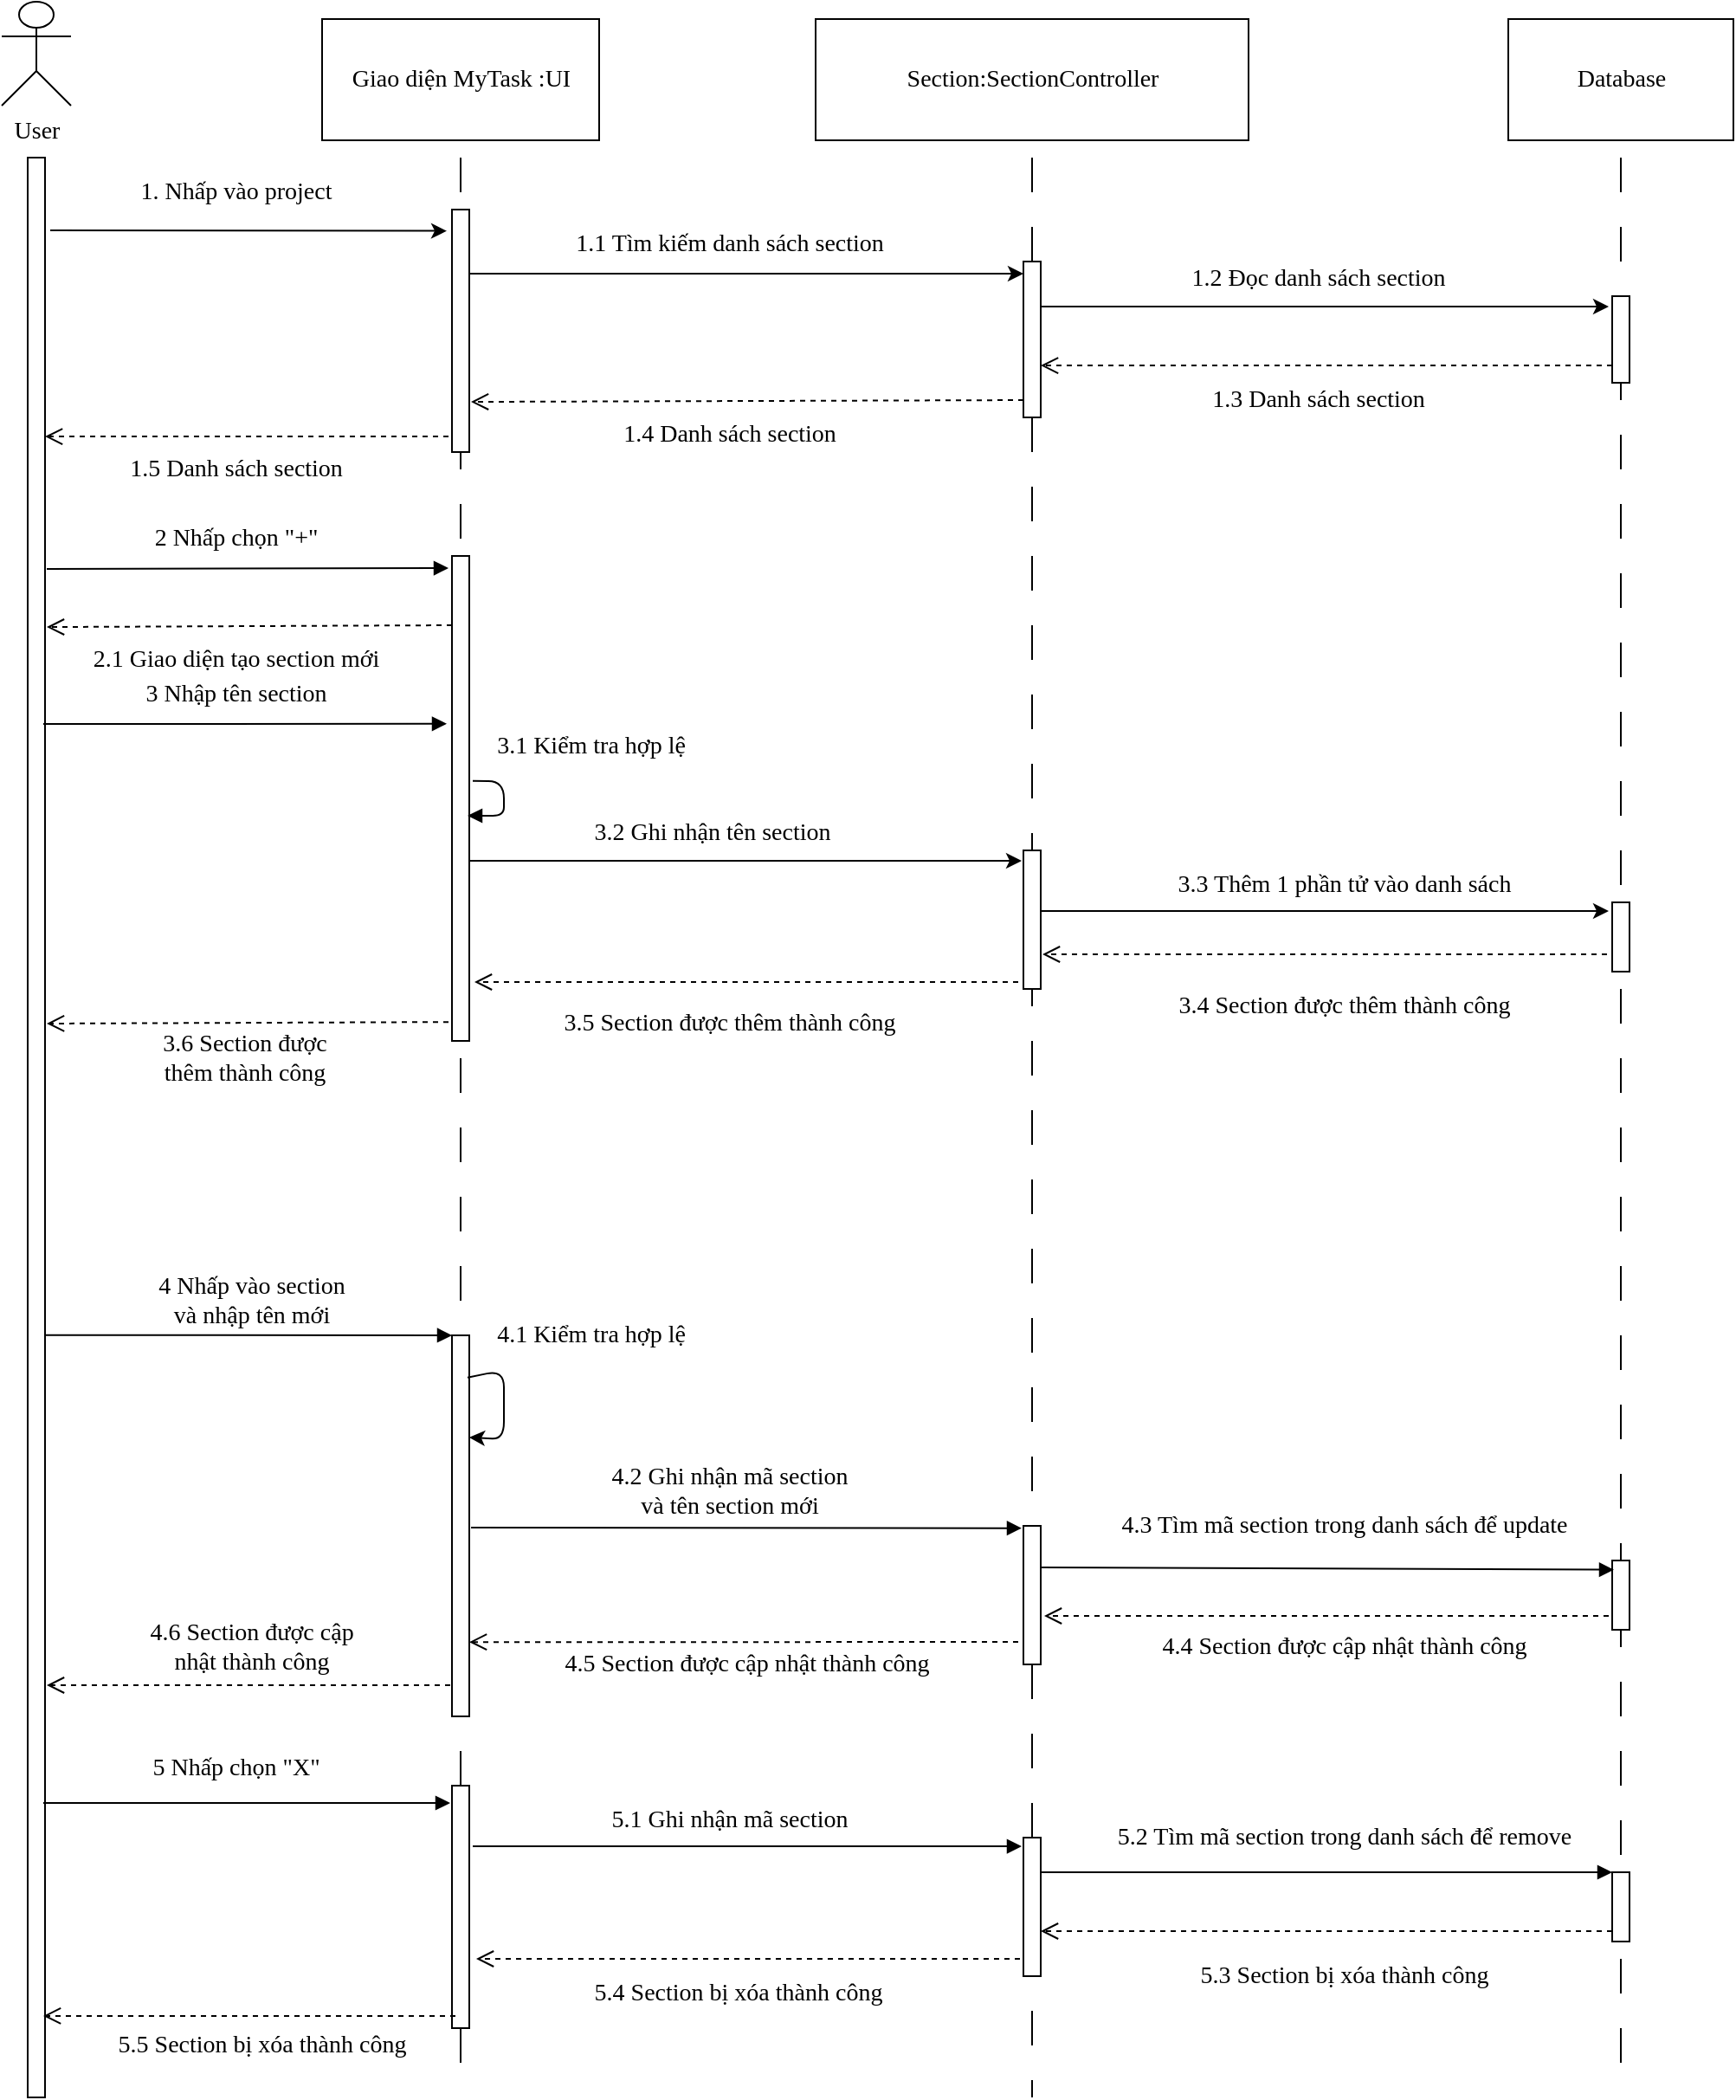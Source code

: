 <mxfile version="13.10.4" type="device"><diagram id="sue1ldvqf2k_xoR9gCDU" name="Page-1"><mxGraphModel dx="970" dy="505" grid="1" gridSize="10" guides="1" tooltips="1" connect="1" arrows="1" fold="1" page="1" pageScale="1" pageWidth="850" pageHeight="1100" math="0" shadow="0"><root><mxCell id="0"/><mxCell id="1" parent="0"/><mxCell id="W8RP2uEVBtjdT4GTssMj-1" value="User" style="shape=umlActor;verticalLabelPosition=bottom;verticalAlign=top;html=1;outlineConnect=0;fontFamily=Verdana;fontSize=14;" parent="1" vertex="1"><mxGeometry x="80" y="70" width="40" height="60" as="geometry"/></mxCell><mxCell id="W8RP2uEVBtjdT4GTssMj-2" value="" style="html=1;points=[];perimeter=orthogonalPerimeter;fontFamily=Verdana;fontSize=14;" parent="1" vertex="1"><mxGeometry x="95" y="160" width="10" height="1120" as="geometry"/></mxCell><mxCell id="W8RP2uEVBtjdT4GTssMj-3" value="Giao diện MyTask :UI" style="html=1;fontFamily=Verdana;fontSize=14;" parent="1" vertex="1"><mxGeometry x="265" y="80" width="160" height="70" as="geometry"/></mxCell><mxCell id="W8RP2uEVBtjdT4GTssMj-4" value="Section:SectionController" style="html=1;fontFamily=Verdana;fontSize=14;" parent="1" vertex="1"><mxGeometry x="550" y="80" width="250" height="70" as="geometry"/></mxCell><mxCell id="W8RP2uEVBtjdT4GTssMj-5" value="Database" style="html=1;fontFamily=Verdana;fontSize=14;" parent="1" vertex="1"><mxGeometry x="950" y="80" width="130" height="70" as="geometry"/></mxCell><mxCell id="W8RP2uEVBtjdT4GTssMj-6" value="" style="endArrow=classic;html=1;entryX=-0.3;entryY=0.088;entryDx=0;entryDy=0;entryPerimeter=0;fontFamily=Verdana;fontSize=14;" parent="1" target="W8RP2uEVBtjdT4GTssMj-9" edge="1"><mxGeometry width="50" height="50" relative="1" as="geometry"><mxPoint x="108" y="202" as="sourcePoint"/><mxPoint x="340" y="187" as="targetPoint"/><Array as="points"/></mxGeometry></mxCell><mxCell id="W8RP2uEVBtjdT4GTssMj-7" value="" style="line;strokeWidth=1;direction=south;html=1;dashed=1;dashPattern=20 20;fontFamily=Verdana;fontSize=14;" parent="1" vertex="1"><mxGeometry x="340" y="160" width="10" height="1120" as="geometry"/></mxCell><mxCell id="W8RP2uEVBtjdT4GTssMj-8" style="edgeStyle=orthogonalEdgeStyle;rounded=0;orthogonalLoop=1;jettySize=auto;html=1;entryX=0;entryY=0.078;entryDx=0;entryDy=0;entryPerimeter=0;fontFamily=Verdana;fontSize=14;" parent="1" source="W8RP2uEVBtjdT4GTssMj-9" target="W8RP2uEVBtjdT4GTssMj-12" edge="1"><mxGeometry relative="1" as="geometry"><Array as="points"><mxPoint x="430" y="227"/><mxPoint x="430" y="227"/></Array></mxGeometry></mxCell><mxCell id="W8RP2uEVBtjdT4GTssMj-9" value="" style="html=1;points=[];perimeter=orthogonalPerimeter;fontFamily=Verdana;fontSize=14;" parent="1" vertex="1"><mxGeometry x="340" y="190" width="10" height="140" as="geometry"/></mxCell><mxCell id="W8RP2uEVBtjdT4GTssMj-10" value="1. Nhấp  vào project" style="text;html=1;align=center;verticalAlign=middle;resizable=0;points=[];autosize=1;fontFamily=Verdana;fontSize=14;" parent="1" vertex="1"><mxGeometry x="135" y="170" width="160" height="20" as="geometry"/></mxCell><mxCell id="W8RP2uEVBtjdT4GTssMj-11" style="edgeStyle=orthogonalEdgeStyle;rounded=0;orthogonalLoop=1;jettySize=auto;html=1;entryX=-0.2;entryY=0.12;entryDx=0;entryDy=0;entryPerimeter=0;fontFamily=Verdana;fontSize=14;" parent="1" source="W8RP2uEVBtjdT4GTssMj-12" target="W8RP2uEVBtjdT4GTssMj-16" edge="1"><mxGeometry relative="1" as="geometry"><Array as="points"><mxPoint x="770" y="246"/><mxPoint x="770" y="246"/></Array></mxGeometry></mxCell><mxCell id="W8RP2uEVBtjdT4GTssMj-12" value="" style="html=1;points=[];perimeter=orthogonalPerimeter;fontFamily=Verdana;fontSize=14;" parent="1" vertex="1"><mxGeometry x="670" y="220" width="10" height="90" as="geometry"/></mxCell><mxCell id="W8RP2uEVBtjdT4GTssMj-13" value="1.1 Tìm kiếm danh sách section" style="text;html=1;align=center;verticalAlign=middle;resizable=0;points=[];autosize=1;fontFamily=Verdana;fontSize=14;" parent="1" vertex="1"><mxGeometry x="380" y="200" width="240" height="20" as="geometry"/></mxCell><mxCell id="W8RP2uEVBtjdT4GTssMj-14" value="" style="line;strokeWidth=1;direction=south;html=1;dashed=1;dashPattern=20 20;fontFamily=Verdana;fontSize=14;" parent="1" vertex="1"><mxGeometry x="670" y="160" width="10" height="60" as="geometry"/></mxCell><mxCell id="W8RP2uEVBtjdT4GTssMj-15" value="" style="line;strokeWidth=1;direction=south;html=1;dashed=1;dashPattern=20 20;fontFamily=Verdana;fontSize=14;" parent="1" vertex="1"><mxGeometry x="1010" y="160" width="10" height="1120" as="geometry"/></mxCell><mxCell id="W8RP2uEVBtjdT4GTssMj-16" value="" style="html=1;points=[];perimeter=orthogonalPerimeter;fontFamily=Verdana;fontSize=14;" parent="1" vertex="1"><mxGeometry x="1010" y="240" width="10" height="50" as="geometry"/></mxCell><mxCell id="W8RP2uEVBtjdT4GTssMj-17" value="1.2 Đọc danh sách section" style="text;html=1;align=center;verticalAlign=middle;resizable=0;points=[];autosize=1;fontFamily=Verdana;fontSize=14;" parent="1" vertex="1"><mxGeometry x="740" y="220" width="200" height="20" as="geometry"/></mxCell><mxCell id="W8RP2uEVBtjdT4GTssMj-18" value="1.3 Danh sách section" style="text;html=1;align=center;verticalAlign=middle;resizable=0;points=[];autosize=1;fontFamily=Verdana;fontSize=14;" parent="1" vertex="1"><mxGeometry x="755" y="290" width="170" height="20" as="geometry"/></mxCell><mxCell id="W8RP2uEVBtjdT4GTssMj-19" value="1.4 Danh sách section" style="text;html=1;align=center;verticalAlign=middle;resizable=0;points=[];autosize=1;fontFamily=Verdana;fontSize=14;" parent="1" vertex="1"><mxGeometry x="415" y="310" width="170" height="20" as="geometry"/></mxCell><mxCell id="W8RP2uEVBtjdT4GTssMj-20" value="1.5 Danh sách section" style="text;html=1;align=center;verticalAlign=middle;resizable=0;points=[];autosize=1;fontFamily=Verdana;fontSize=14;" parent="1" vertex="1"><mxGeometry x="130" y="330" width="170" height="20" as="geometry"/></mxCell><mxCell id="W8RP2uEVBtjdT4GTssMj-21" value="" style="html=1;verticalAlign=bottom;endArrow=open;dashed=1;endSize=8;exitX=0;exitY=0.8;exitDx=0;exitDy=0;exitPerimeter=0;entryX=1;entryY=0.667;entryDx=0;entryDy=0;entryPerimeter=0;fontFamily=Verdana;fontSize=14;" parent="1" source="W8RP2uEVBtjdT4GTssMj-16" target="W8RP2uEVBtjdT4GTssMj-12" edge="1"><mxGeometry relative="1" as="geometry"><mxPoint x="770" y="260" as="sourcePoint"/><mxPoint x="690" y="260" as="targetPoint"/></mxGeometry></mxCell><mxCell id="W8RP2uEVBtjdT4GTssMj-22" value="" style="html=1;verticalAlign=bottom;endArrow=open;dashed=1;endSize=8;exitX=0;exitY=0.889;exitDx=0;exitDy=0;exitPerimeter=0;entryX=1.1;entryY=0.793;entryDx=0;entryDy=0;entryPerimeter=0;fontFamily=Verdana;fontSize=14;" parent="1" source="W8RP2uEVBtjdT4GTssMj-12" target="W8RP2uEVBtjdT4GTssMj-9" edge="1"><mxGeometry relative="1" as="geometry"><mxPoint x="480" y="260" as="sourcePoint"/><mxPoint x="400" y="260" as="targetPoint"/></mxGeometry></mxCell><mxCell id="W8RP2uEVBtjdT4GTssMj-23" value="" style="html=1;verticalAlign=bottom;endArrow=open;dashed=1;endSize=8;exitX=-0.2;exitY=0.936;exitDx=0;exitDy=0;exitPerimeter=0;fontFamily=Verdana;fontSize=14;" parent="1" source="W8RP2uEVBtjdT4GTssMj-9" target="W8RP2uEVBtjdT4GTssMj-2" edge="1"><mxGeometry relative="1" as="geometry"><mxPoint x="480" y="260" as="sourcePoint"/><mxPoint x="400" y="260" as="targetPoint"/></mxGeometry></mxCell><mxCell id="W8RP2uEVBtjdT4GTssMj-24" value="" style="html=1;verticalAlign=bottom;endArrow=block;entryX=-0.2;entryY=0.14;entryDx=0;entryDy=0;entryPerimeter=0;exitX=1.1;exitY=0.212;exitDx=0;exitDy=0;exitPerimeter=0;fontFamily=Verdana;fontSize=14;" parent="1" source="W8RP2uEVBtjdT4GTssMj-2" edge="1"><mxGeometry width="80" relative="1" as="geometry"><mxPoint x="106" y="440" as="sourcePoint"/><mxPoint x="338" y="397" as="targetPoint"/></mxGeometry></mxCell><mxCell id="W8RP2uEVBtjdT4GTssMj-26" value="2 Nhấp chọn  &quot;+&quot;" style="text;html=1;align=center;verticalAlign=middle;resizable=0;points=[];autosize=1;fontFamily=Verdana;fontSize=14;" parent="1" vertex="1"><mxGeometry x="150" y="370" width="130" height="20" as="geometry"/></mxCell><mxCell id="W8RP2uEVBtjdT4GTssMj-27" value="" style="line;strokeWidth=1;direction=south;html=1;dashed=1;dashPattern=20 20;fontFamily=Verdana;fontSize=14;" parent="1" vertex="1"><mxGeometry x="670" y="310" width="10" height="970" as="geometry"/></mxCell><mxCell id="W8RP2uEVBtjdT4GTssMj-28" style="edgeStyle=orthogonalEdgeStyle;rounded=0;orthogonalLoop=1;jettySize=auto;html=1;entryX=-0.1;entryY=0.075;entryDx=0;entryDy=0;entryPerimeter=0;fontFamily=Verdana;fontSize=14;" parent="1" source="W8RP2uEVBtjdT4GTssMj-29" target="W8RP2uEVBtjdT4GTssMj-35" edge="1"><mxGeometry relative="1" as="geometry"><Array as="points"><mxPoint x="430" y="566"/><mxPoint x="430" y="566"/></Array></mxGeometry></mxCell><mxCell id="W8RP2uEVBtjdT4GTssMj-29" value="" style="html=1;points=[];perimeter=orthogonalPerimeter;fontFamily=Verdana;fontSize=14;" parent="1" vertex="1"><mxGeometry x="340" y="390" width="10" height="280" as="geometry"/></mxCell><mxCell id="W8RP2uEVBtjdT4GTssMj-30" value="" style="html=1;verticalAlign=bottom;endArrow=open;dashed=1;endSize=8;exitX=0;exitY=0.8;exitDx=0;exitDy=0;exitPerimeter=0;entryX=1.1;entryY=0.242;entryDx=0;entryDy=0;entryPerimeter=0;fontFamily=Verdana;fontSize=14;" parent="1" target="W8RP2uEVBtjdT4GTssMj-2" edge="1"><mxGeometry relative="1" as="geometry"><mxPoint x="340" y="430" as="sourcePoint"/><mxPoint x="110" y="430" as="targetPoint"/></mxGeometry></mxCell><mxCell id="W8RP2uEVBtjdT4GTssMj-31" value="2.1 Giao diện tạo section mới" style="text;html=1;align=center;verticalAlign=middle;resizable=0;points=[];autosize=1;fontFamily=Verdana;fontSize=14;" parent="1" vertex="1"><mxGeometry x="105" y="440" width="220" height="20" as="geometry"/></mxCell><mxCell id="W8RP2uEVBtjdT4GTssMj-32" value="" style="html=1;verticalAlign=bottom;endArrow=block;entryX=-0.3;entryY=0.346;entryDx=0;entryDy=0;entryPerimeter=0;exitX=0.9;exitY=0.292;exitDx=0;exitDy=0;exitPerimeter=0;fontFamily=Verdana;fontSize=14;" parent="1" source="W8RP2uEVBtjdT4GTssMj-2" target="W8RP2uEVBtjdT4GTssMj-29" edge="1"><mxGeometry width="80" relative="1" as="geometry"><mxPoint x="105" y="482" as="sourcePoint"/><mxPoint x="430" y="430" as="targetPoint"/></mxGeometry></mxCell><mxCell id="W8RP2uEVBtjdT4GTssMj-33" value="3 Nhập tên section" style="text;html=1;align=center;verticalAlign=middle;resizable=0;points=[];autosize=1;fontFamily=Verdana;fontSize=14;" parent="1" vertex="1"><mxGeometry x="140" y="460" width="150" height="20" as="geometry"/></mxCell><mxCell id="W8RP2uEVBtjdT4GTssMj-34" style="edgeStyle=orthogonalEdgeStyle;rounded=0;orthogonalLoop=1;jettySize=auto;html=1;entryX=-0.2;entryY=0.125;entryDx=0;entryDy=0;entryPerimeter=0;fontFamily=Verdana;fontSize=14;" parent="1" source="W8RP2uEVBtjdT4GTssMj-35" target="W8RP2uEVBtjdT4GTssMj-41" edge="1"><mxGeometry relative="1" as="geometry"><Array as="points"><mxPoint x="760" y="595"/><mxPoint x="760" y="595"/></Array></mxGeometry></mxCell><mxCell id="W8RP2uEVBtjdT4GTssMj-35" value="" style="html=1;points=[];perimeter=orthogonalPerimeter;fontFamily=Verdana;fontSize=14;" parent="1" vertex="1"><mxGeometry x="670" y="560" width="10" height="80" as="geometry"/></mxCell><mxCell id="W8RP2uEVBtjdT4GTssMj-36" value="3.1 Kiểm tra hợp lệ" style="text;html=1;align=center;verticalAlign=middle;resizable=0;points=[];autosize=1;fontFamily=Verdana;fontSize=14;" parent="1" vertex="1"><mxGeometry x="345" y="490" width="150" height="20" as="geometry"/></mxCell><mxCell id="W8RP2uEVBtjdT4GTssMj-37" value="" style="html=1;verticalAlign=bottom;endArrow=block;exitX=1.2;exitY=0.464;exitDx=0;exitDy=0;exitPerimeter=0;fontFamily=Verdana;fontSize=14;" parent="1" source="W8RP2uEVBtjdT4GTssMj-29" edge="1"><mxGeometry width="80" relative="1" as="geometry"><mxPoint x="560" y="500" as="sourcePoint"/><mxPoint x="349" y="540" as="targetPoint"/><Array as="points"><mxPoint x="370" y="520"/><mxPoint x="370" y="540"/></Array></mxGeometry></mxCell><mxCell id="W8RP2uEVBtjdT4GTssMj-40" value="3.2 Ghi nhận tên section" style="text;html=1;align=center;verticalAlign=middle;resizable=0;points=[];autosize=1;fontFamily=Verdana;fontSize=14;" parent="1" vertex="1"><mxGeometry x="395" y="540" width="190" height="20" as="geometry"/></mxCell><mxCell id="W8RP2uEVBtjdT4GTssMj-41" value="" style="html=1;points=[];perimeter=orthogonalPerimeter;fontFamily=Verdana;fontSize=14;" parent="1" vertex="1"><mxGeometry x="1010" y="590" width="10" height="40" as="geometry"/></mxCell><mxCell id="W8RP2uEVBtjdT4GTssMj-42" value="3.3 Thêm 1 phần tử vào danh sách" style="text;html=1;align=center;verticalAlign=middle;resizable=0;points=[];autosize=1;fontFamily=Verdana;fontSize=14;" parent="1" vertex="1"><mxGeometry x="725" y="570" width="260" height="20" as="geometry"/></mxCell><mxCell id="W8RP2uEVBtjdT4GTssMj-43" value="" style="html=1;verticalAlign=bottom;endArrow=open;dashed=1;endSize=8;exitX=-0.2;exitY=0.961;exitDx=0;exitDy=0;exitPerimeter=0;fontFamily=Verdana;fontSize=14;" parent="1" source="W8RP2uEVBtjdT4GTssMj-29" edge="1"><mxGeometry relative="1" as="geometry"><mxPoint x="339" y="650" as="sourcePoint"/><mxPoint x="106" y="660" as="targetPoint"/></mxGeometry></mxCell><mxCell id="W8RP2uEVBtjdT4GTssMj-49" value="" style="html=1;verticalAlign=bottom;endArrow=block;exitX=1;exitY=0.607;exitDx=0;exitDy=0;exitPerimeter=0;fontFamily=Verdana;fontSize=14;" parent="1" source="W8RP2uEVBtjdT4GTssMj-2" target="W8RP2uEVBtjdT4GTssMj-50" edge="1"><mxGeometry width="80" relative="1" as="geometry"><mxPoint x="200" y="750" as="sourcePoint"/><mxPoint x="270" y="840" as="targetPoint"/></mxGeometry></mxCell><mxCell id="W8RP2uEVBtjdT4GTssMj-50" value="" style="html=1;points=[];perimeter=orthogonalPerimeter;fontFamily=Verdana;fontSize=14;" parent="1" vertex="1"><mxGeometry x="340" y="840" width="10" height="220" as="geometry"/></mxCell><mxCell id="W8RP2uEVBtjdT4GTssMj-51" value="4 Nhấp vào section &lt;br&gt;và nhập tên mới" style="text;html=1;align=center;verticalAlign=middle;resizable=0;points=[];autosize=1;fontFamily=Verdana;fontSize=14;" parent="1" vertex="1"><mxGeometry x="149" y="800" width="150" height="40" as="geometry"/></mxCell><mxCell id="W8RP2uEVBtjdT4GTssMj-52" value="" style="endArrow=classic;html=1;exitX=0.9;exitY=0.111;exitDx=0;exitDy=0;exitPerimeter=0;entryX=1;entryY=0.268;entryDx=0;entryDy=0;entryPerimeter=0;fontFamily=Verdana;fontSize=14;" parent="1" source="W8RP2uEVBtjdT4GTssMj-50" target="W8RP2uEVBtjdT4GTssMj-50" edge="1"><mxGeometry width="50" height="50" relative="1" as="geometry"><mxPoint x="220" y="910" as="sourcePoint"/><mxPoint x="270" y="860" as="targetPoint"/><Array as="points"><mxPoint x="370" y="860"/><mxPoint x="370" y="900"/></Array></mxGeometry></mxCell><mxCell id="W8RP2uEVBtjdT4GTssMj-53" value="4.1 Kiểm tra hợp lệ" style="text;html=1;align=center;verticalAlign=middle;resizable=0;points=[];autosize=1;fontFamily=Verdana;fontSize=14;" parent="1" vertex="1"><mxGeometry x="345" y="830" width="150" height="20" as="geometry"/></mxCell><mxCell id="W8RP2uEVBtjdT4GTssMj-56" value="" style="html=1;verticalAlign=bottom;endArrow=block;entryX=-0.1;entryY=0.017;entryDx=0;entryDy=0;entryPerimeter=0;fontFamily=Verdana;fontSize=14;" parent="1" target="W8RP2uEVBtjdT4GTssMj-58" edge="1"><mxGeometry width="80" relative="1" as="geometry"><mxPoint x="351" y="951" as="sourcePoint"/><mxPoint x="600" y="960" as="targetPoint"/></mxGeometry></mxCell><mxCell id="W8RP2uEVBtjdT4GTssMj-57" value="4.2 Ghi nhận mã section &lt;br&gt;và  tên section mới" style="text;html=1;align=center;verticalAlign=middle;resizable=0;points=[];autosize=1;fontFamily=Verdana;fontSize=14;" parent="1" vertex="1"><mxGeometry x="405" y="910" width="190" height="40" as="geometry"/></mxCell><mxCell id="W8RP2uEVBtjdT4GTssMj-58" value="" style="html=1;points=[];perimeter=orthogonalPerimeter;fontFamily=Verdana;fontSize=14;" parent="1" vertex="1"><mxGeometry x="670" y="950" width="10" height="80" as="geometry"/></mxCell><mxCell id="W8RP2uEVBtjdT4GTssMj-59" value="" style="html=1;points=[];perimeter=orthogonalPerimeter;fontFamily=Verdana;fontSize=14;" parent="1" vertex="1"><mxGeometry x="1010" y="970" width="10" height="40" as="geometry"/></mxCell><mxCell id="W8RP2uEVBtjdT4GTssMj-60" value="" style="html=1;verticalAlign=bottom;endArrow=block;entryX=0.1;entryY=0.133;entryDx=0;entryDy=0;entryPerimeter=0;fontFamily=Verdana;fontSize=14;" parent="1" target="W8RP2uEVBtjdT4GTssMj-59" edge="1"><mxGeometry width="80" relative="1" as="geometry"><mxPoint x="680" y="974" as="sourcePoint"/><mxPoint x="710" y="970" as="targetPoint"/></mxGeometry></mxCell><mxCell id="W8RP2uEVBtjdT4GTssMj-61" value="4.3 Tìm mã section trong danh sách để update" style="text;html=1;align=center;verticalAlign=middle;resizable=0;points=[];autosize=1;fontFamily=Verdana;fontSize=14;" parent="1" vertex="1"><mxGeometry x="680" y="940" width="350" height="20" as="geometry"/></mxCell><mxCell id="W8RP2uEVBtjdT4GTssMj-62" value="" style="html=1;verticalAlign=bottom;endArrow=open;dashed=1;endSize=8;fontFamily=Verdana;fontSize=14;" parent="1" edge="1"><mxGeometry relative="1" as="geometry"><mxPoint x="339" y="1042" as="sourcePoint"/><mxPoint x="106" y="1042" as="targetPoint"/></mxGeometry></mxCell><mxCell id="W8RP2uEVBtjdT4GTssMj-63" value="4.6 Section được cập &lt;br&gt;nhật&amp;nbsp;thành công" style="text;html=1;align=center;verticalAlign=middle;resizable=0;points=[];autosize=1;fontFamily=Verdana;fontSize=14;" parent="1" vertex="1"><mxGeometry x="144" y="1000" width="160" height="40" as="geometry"/></mxCell><mxCell id="W8RP2uEVBtjdT4GTssMj-64" value="" style="html=1;verticalAlign=bottom;endArrow=block;fontFamily=Verdana;fontSize=14;" parent="1" edge="1"><mxGeometry width="80" relative="1" as="geometry"><mxPoint x="104" y="1110" as="sourcePoint"/><mxPoint x="339" y="1110" as="targetPoint"/></mxGeometry></mxCell><mxCell id="W8RP2uEVBtjdT4GTssMj-65" value="5 Nhấp chọn &quot;X&quot;" style="text;html=1;align=center;verticalAlign=middle;resizable=0;points=[];autosize=1;fontFamily=Verdana;fontSize=14;" parent="1" vertex="1"><mxGeometry x="150" y="1080" width="130" height="20" as="geometry"/></mxCell><mxCell id="W8RP2uEVBtjdT4GTssMj-66" value="" style="html=1;points=[];perimeter=orthogonalPerimeter;fontFamily=Verdana;fontSize=14;" parent="1" vertex="1"><mxGeometry x="340" y="1100" width="10" height="140" as="geometry"/></mxCell><mxCell id="W8RP2uEVBtjdT4GTssMj-67" value="" style="html=1;verticalAlign=bottom;endArrow=open;dashed=1;endSize=8;exitX=-0.3;exitY=0.75;exitDx=0;exitDy=0;exitPerimeter=0;fontFamily=Verdana;fontSize=14;" parent="1" source="W8RP2uEVBtjdT4GTssMj-41" edge="1"><mxGeometry relative="1" as="geometry"><mxPoint x="790" y="650" as="sourcePoint"/><mxPoint x="681" y="620" as="targetPoint"/></mxGeometry></mxCell><mxCell id="W8RP2uEVBtjdT4GTssMj-68" value="3.4 Section được thêm thành công" style="text;html=1;align=center;verticalAlign=middle;resizable=0;points=[];autosize=1;fontFamily=Verdana;fontSize=14;" parent="1" vertex="1"><mxGeometry x="725" y="640" width="260" height="20" as="geometry"/></mxCell><mxCell id="W8RP2uEVBtjdT4GTssMj-69" value="" style="html=1;verticalAlign=bottom;endArrow=open;dashed=1;endSize=8;exitX=-0.3;exitY=0.95;exitDx=0;exitDy=0;exitPerimeter=0;fontFamily=Verdana;fontSize=14;" parent="1" source="W8RP2uEVBtjdT4GTssMj-35" edge="1"><mxGeometry relative="1" as="geometry"><mxPoint x="520" y="650" as="sourcePoint"/><mxPoint x="353" y="636" as="targetPoint"/></mxGeometry></mxCell><mxCell id="W8RP2uEVBtjdT4GTssMj-70" value="3.5 Section được thêm thành công" style="text;html=1;align=center;verticalAlign=middle;resizable=0;points=[];autosize=1;fontFamily=Verdana;fontSize=14;" parent="1" vertex="1"><mxGeometry x="370" y="650" width="260" height="20" as="geometry"/></mxCell><mxCell id="W8RP2uEVBtjdT4GTssMj-71" value="3.6 Section được &lt;br&gt;thêm thành công" style="text;html=1;align=center;verticalAlign=middle;resizable=0;points=[];autosize=1;fontFamily=Verdana;fontSize=14;" parent="1" vertex="1"><mxGeometry x="150" y="660" width="140" height="40" as="geometry"/></mxCell><mxCell id="W8RP2uEVBtjdT4GTssMj-72" value="" style="html=1;verticalAlign=bottom;endArrow=open;dashed=1;endSize=8;fontFamily=Verdana;fontSize=14;" parent="1" edge="1"><mxGeometry relative="1" as="geometry"><mxPoint x="1008" y="1002" as="sourcePoint"/><mxPoint x="682" y="1002" as="targetPoint"/><Array as="points"/></mxGeometry></mxCell><mxCell id="W8RP2uEVBtjdT4GTssMj-73" value="4.4 Section được cập nhật&amp;nbsp;thành công" style="text;html=1;align=center;verticalAlign=middle;resizable=0;points=[];autosize=1;fontFamily=Verdana;fontSize=14;" parent="1" vertex="1"><mxGeometry x="715" y="1010" width="280" height="20" as="geometry"/></mxCell><mxCell id="W8RP2uEVBtjdT4GTssMj-74" value="" style="html=1;verticalAlign=bottom;endArrow=open;dashed=1;endSize=8;exitX=-0.3;exitY=0.838;exitDx=0;exitDy=0;exitPerimeter=0;entryX=1;entryY=0.805;entryDx=0;entryDy=0;entryPerimeter=0;fontFamily=Verdana;fontSize=14;" parent="1" source="W8RP2uEVBtjdT4GTssMj-58" target="W8RP2uEVBtjdT4GTssMj-50" edge="1"><mxGeometry relative="1" as="geometry"><mxPoint x="570" y="970" as="sourcePoint"/><mxPoint x="490" y="970" as="targetPoint"/></mxGeometry></mxCell><mxCell id="W8RP2uEVBtjdT4GTssMj-75" value="4.5 Section được cập nhật&amp;nbsp;thành công" style="text;html=1;align=center;verticalAlign=middle;resizable=0;points=[];autosize=1;fontFamily=Verdana;fontSize=14;" parent="1" vertex="1"><mxGeometry x="370" y="1020" width="280" height="20" as="geometry"/></mxCell><mxCell id="W8RP2uEVBtjdT4GTssMj-76" value="" style="html=1;verticalAlign=bottom;endArrow=block;entryX=-0.1;entryY=0.063;entryDx=0;entryDy=0;entryPerimeter=0;fontFamily=Verdana;fontSize=14;" parent="1" target="W8RP2uEVBtjdT4GTssMj-78" edge="1"><mxGeometry width="80" relative="1" as="geometry"><mxPoint x="352" y="1135" as="sourcePoint"/><mxPoint x="530" y="1129" as="targetPoint"/></mxGeometry></mxCell><mxCell id="W8RP2uEVBtjdT4GTssMj-77" value="5.1 Ghi nhận mã section" style="text;html=1;align=center;verticalAlign=middle;resizable=0;points=[];autosize=1;fontFamily=Verdana;fontSize=14;" parent="1" vertex="1"><mxGeometry x="405" y="1110" width="190" height="20" as="geometry"/></mxCell><mxCell id="W8RP2uEVBtjdT4GTssMj-78" value="" style="html=1;points=[];perimeter=orthogonalPerimeter;fontFamily=Verdana;fontSize=14;" parent="1" vertex="1"><mxGeometry x="670" y="1130" width="10" height="80" as="geometry"/></mxCell><mxCell id="W8RP2uEVBtjdT4GTssMj-79" value="" style="html=1;verticalAlign=bottom;endArrow=block;exitX=1;exitY=0.25;exitDx=0;exitDy=0;exitPerimeter=0;fontFamily=Verdana;fontSize=14;" parent="1" source="W8RP2uEVBtjdT4GTssMj-78" target="W8RP2uEVBtjdT4GTssMj-80" edge="1"><mxGeometry width="80" relative="1" as="geometry"><mxPoint x="610" y="1250" as="sourcePoint"/><mxPoint x="850" y="1150" as="targetPoint"/></mxGeometry></mxCell><mxCell id="W8RP2uEVBtjdT4GTssMj-80" value="" style="html=1;points=[];perimeter=orthogonalPerimeter;fontFamily=Verdana;fontSize=14;" parent="1" vertex="1"><mxGeometry x="1010" y="1150" width="10" height="40" as="geometry"/></mxCell><mxCell id="W8RP2uEVBtjdT4GTssMj-81" value="5.2 Tìm mã section trong danh sách để remove" style="text;html=1;align=center;verticalAlign=middle;resizable=0;points=[];autosize=1;fontFamily=Verdana;fontSize=14;" parent="1" vertex="1"><mxGeometry x="680" y="1120" width="350" height="20" as="geometry"/></mxCell><mxCell id="W8RP2uEVBtjdT4GTssMj-82" value="" style="html=1;verticalAlign=bottom;endArrow=open;dashed=1;endSize=8;entryX=1;entryY=0.675;entryDx=0;entryDy=0;entryPerimeter=0;fontFamily=Verdana;fontSize=14;" parent="1" target="W8RP2uEVBtjdT4GTssMj-78" edge="1"><mxGeometry relative="1" as="geometry"><mxPoint x="1010" y="1184" as="sourcePoint"/><mxPoint x="679" y="1179" as="targetPoint"/></mxGeometry></mxCell><mxCell id="W8RP2uEVBtjdT4GTssMj-83" value="5.3 Section bị xóa thành công" style="text;html=1;align=center;verticalAlign=middle;resizable=0;points=[];autosize=1;fontFamily=Verdana;fontSize=14;" parent="1" vertex="1"><mxGeometry x="740" y="1200" width="230" height="20" as="geometry"/></mxCell><mxCell id="W8RP2uEVBtjdT4GTssMj-84" value="" style="html=1;verticalAlign=bottom;endArrow=open;dashed=1;endSize=8;exitX=-0.2;exitY=0.875;exitDx=0;exitDy=0;exitPerimeter=0;fontFamily=Verdana;fontSize=14;" parent="1" source="W8RP2uEVBtjdT4GTssMj-78" edge="1"><mxGeometry relative="1" as="geometry"><mxPoint x="550" y="1190" as="sourcePoint"/><mxPoint x="354" y="1200" as="targetPoint"/></mxGeometry></mxCell><mxCell id="W8RP2uEVBtjdT4GTssMj-85" value="5.4 Section bị xóa thành công" style="text;html=1;align=center;verticalAlign=middle;resizable=0;points=[];autosize=1;fontFamily=Verdana;fontSize=14;" parent="1" vertex="1"><mxGeometry x="390" y="1210" width="230" height="20" as="geometry"/></mxCell><mxCell id="W8RP2uEVBtjdT4GTssMj-86" value="" style="html=1;verticalAlign=bottom;endArrow=open;dashed=1;endSize=8;entryX=0.9;entryY=0.958;entryDx=0;entryDy=0;entryPerimeter=0;fontFamily=Verdana;fontSize=14;" parent="1" target="W8RP2uEVBtjdT4GTssMj-2" edge="1"><mxGeometry relative="1" as="geometry"><mxPoint x="342" y="1233" as="sourcePoint"/><mxPoint x="300" y="1190" as="targetPoint"/></mxGeometry></mxCell><mxCell id="W8RP2uEVBtjdT4GTssMj-87" value="5.5 Section bị xóa thành công" style="text;html=1;align=center;verticalAlign=middle;resizable=0;points=[];autosize=1;fontFamily=Verdana;fontSize=14;" parent="1" vertex="1"><mxGeometry x="115" y="1240" width="230" height="20" as="geometry"/></mxCell></root></mxGraphModel></diagram></mxfile>